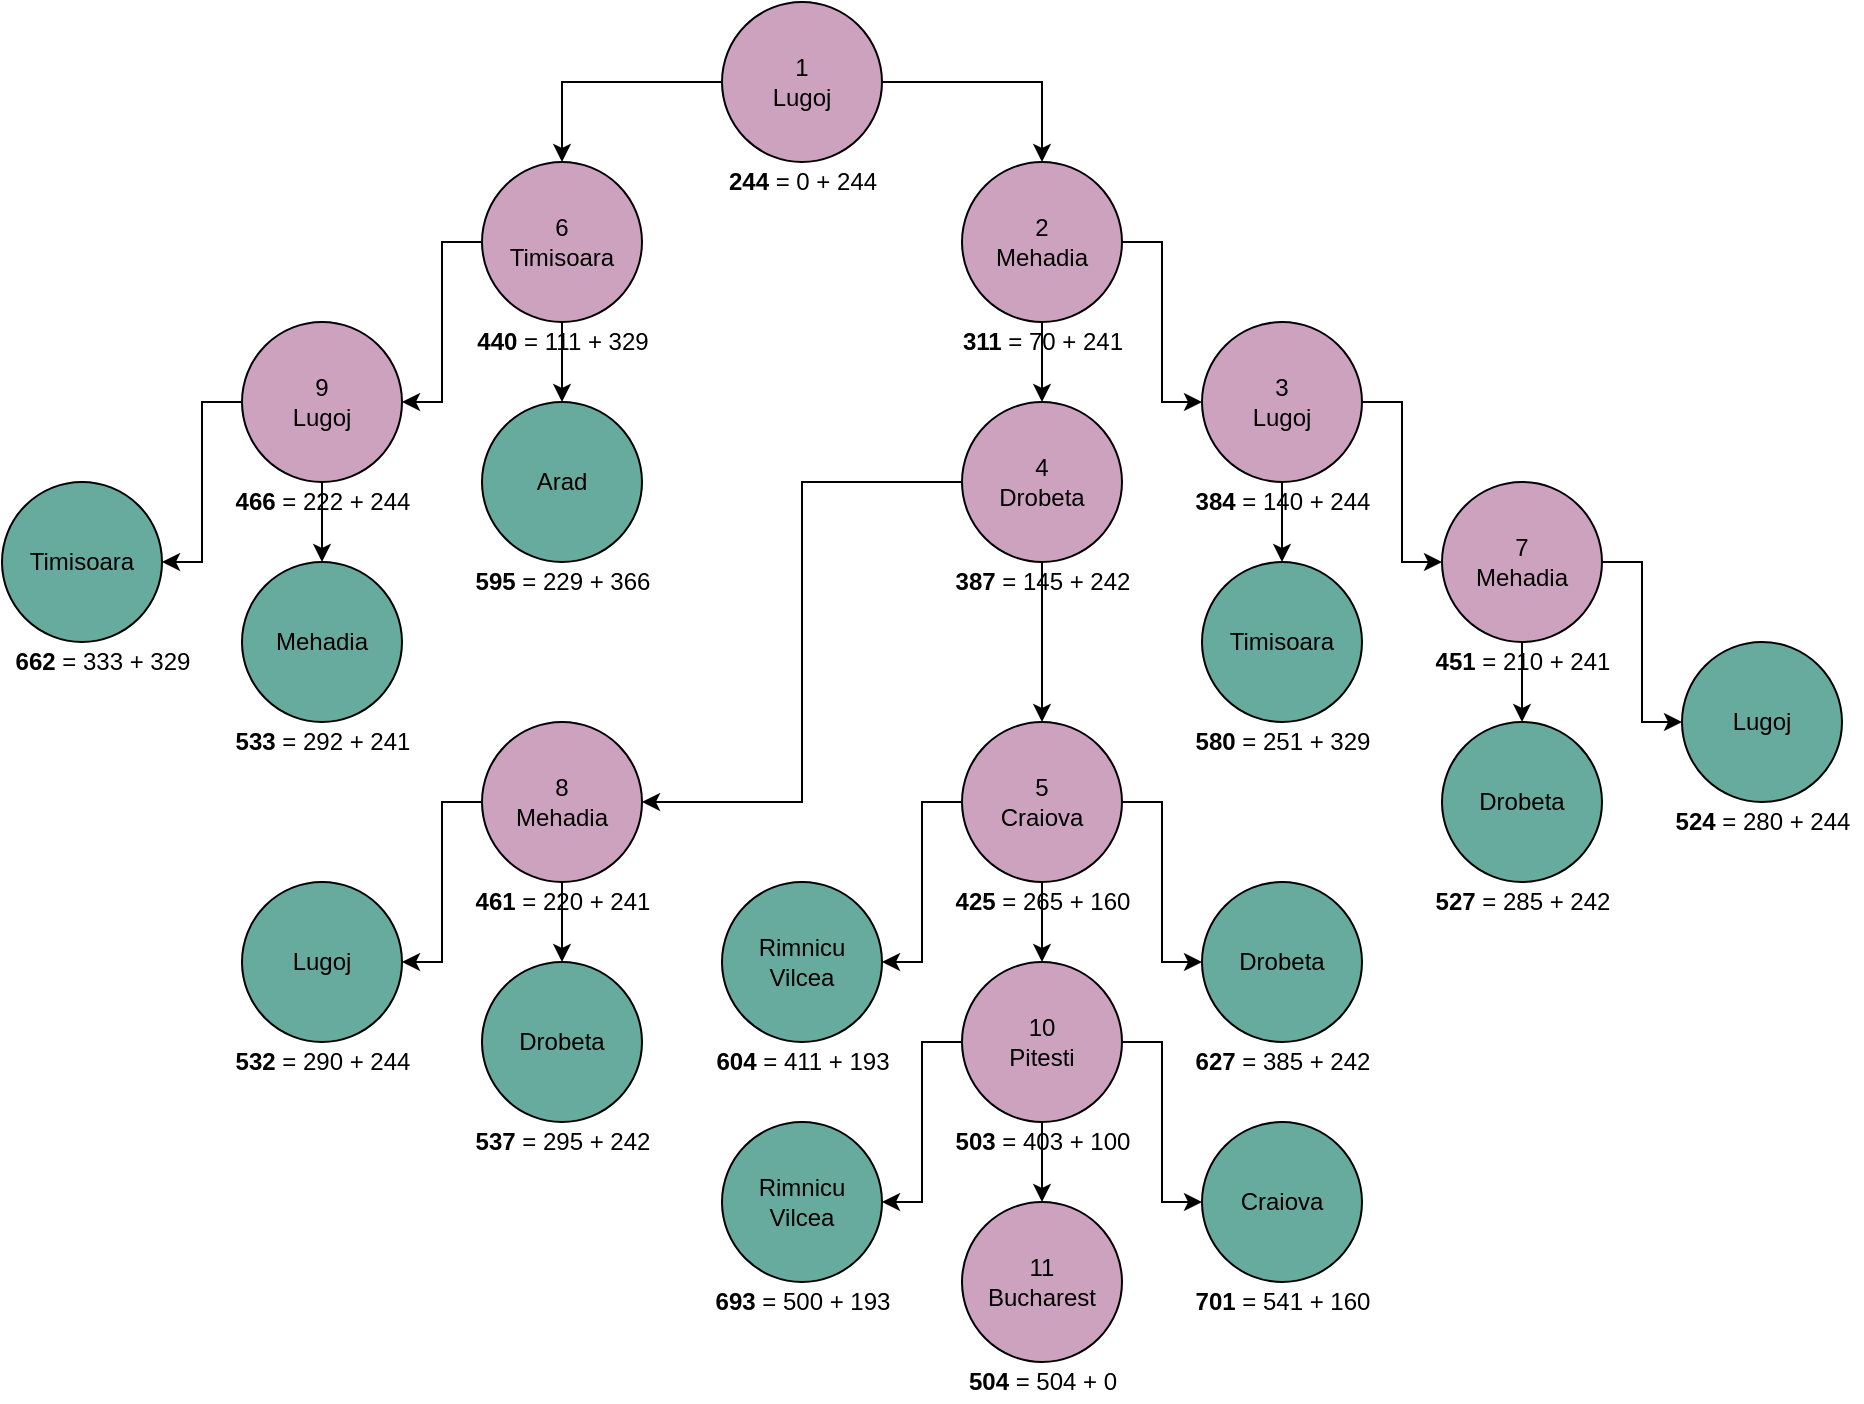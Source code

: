 <mxfile version="16.5.4" type="device"><diagram id="wIdS5pl8Cy_wpcn6n3ME" name="Page-1"><mxGraphModel dx="1305" dy="949" grid="1" gridSize="10" guides="1" tooltips="1" connect="1" arrows="1" fold="1" page="1" pageScale="1" pageWidth="850" pageHeight="1100" math="0" shadow="0"><root><mxCell id="0"/><mxCell id="1" parent="0"/><mxCell id="e4lCDZ-ZiroVvEY7ExdJ-6" style="edgeStyle=orthogonalEdgeStyle;rounded=0;orthogonalLoop=1;jettySize=auto;html=1;entryX=0.5;entryY=0;entryDx=0;entryDy=0;" edge="1" parent="1" source="e4lCDZ-ZiroVvEY7ExdJ-1" target="e4lCDZ-ZiroVvEY7ExdJ-3"><mxGeometry relative="1" as="geometry"/></mxCell><mxCell id="e4lCDZ-ZiroVvEY7ExdJ-7" style="edgeStyle=orthogonalEdgeStyle;rounded=0;orthogonalLoop=1;jettySize=auto;html=1;entryX=0.5;entryY=0;entryDx=0;entryDy=0;" edge="1" parent="1" source="e4lCDZ-ZiroVvEY7ExdJ-1" target="e4lCDZ-ZiroVvEY7ExdJ-2"><mxGeometry relative="1" as="geometry"/></mxCell><mxCell id="e4lCDZ-ZiroVvEY7ExdJ-1" value="1&lt;br&gt;Lugoj" style="ellipse;whiteSpace=wrap;html=1;aspect=fixed;fillColor=#CDA2BE;" vertex="1" parent="1"><mxGeometry x="360" width="80" height="80" as="geometry"/></mxCell><mxCell id="e4lCDZ-ZiroVvEY7ExdJ-40" style="edgeStyle=orthogonalEdgeStyle;rounded=0;orthogonalLoop=1;jettySize=auto;html=1;entryX=1;entryY=0.5;entryDx=0;entryDy=0;" edge="1" parent="1" source="e4lCDZ-ZiroVvEY7ExdJ-2" target="e4lCDZ-ZiroVvEY7ExdJ-38"><mxGeometry relative="1" as="geometry"/></mxCell><mxCell id="e4lCDZ-ZiroVvEY7ExdJ-41" style="edgeStyle=orthogonalEdgeStyle;rounded=0;orthogonalLoop=1;jettySize=auto;html=1;entryX=0.5;entryY=0;entryDx=0;entryDy=0;" edge="1" parent="1" source="e4lCDZ-ZiroVvEY7ExdJ-2" target="e4lCDZ-ZiroVvEY7ExdJ-39"><mxGeometry relative="1" as="geometry"/></mxCell><mxCell id="e4lCDZ-ZiroVvEY7ExdJ-2" value="6&lt;br&gt;Timisoara" style="ellipse;whiteSpace=wrap;html=1;aspect=fixed;fillColor=#CDA2BE;" vertex="1" parent="1"><mxGeometry x="240" y="80" width="80" height="80" as="geometry"/></mxCell><mxCell id="e4lCDZ-ZiroVvEY7ExdJ-11" style="edgeStyle=orthogonalEdgeStyle;rounded=0;orthogonalLoop=1;jettySize=auto;html=1;entryX=0.5;entryY=0;entryDx=0;entryDy=0;" edge="1" parent="1" source="e4lCDZ-ZiroVvEY7ExdJ-3" target="e4lCDZ-ZiroVvEY7ExdJ-10"><mxGeometry relative="1" as="geometry"/></mxCell><mxCell id="e4lCDZ-ZiroVvEY7ExdJ-12" style="edgeStyle=orthogonalEdgeStyle;rounded=0;orthogonalLoop=1;jettySize=auto;html=1;entryX=0;entryY=0.5;entryDx=0;entryDy=0;" edge="1" parent="1" source="e4lCDZ-ZiroVvEY7ExdJ-3" target="e4lCDZ-ZiroVvEY7ExdJ-9"><mxGeometry relative="1" as="geometry"/></mxCell><mxCell id="e4lCDZ-ZiroVvEY7ExdJ-3" value="2&lt;br&gt;Mehadia" style="ellipse;whiteSpace=wrap;html=1;aspect=fixed;fillColor=#CDA2BE;" vertex="1" parent="1"><mxGeometry x="480" y="80" width="80" height="80" as="geometry"/></mxCell><mxCell id="e4lCDZ-ZiroVvEY7ExdJ-4" value="&lt;b&gt;244&lt;/b&gt;&amp;nbsp;= 0 + 244" style="text;html=1;resizable=0;autosize=1;align=center;verticalAlign=middle;points=[];fillColor=none;strokeColor=none;rounded=0;" vertex="1" parent="1"><mxGeometry x="355" y="80" width="90" height="20" as="geometry"/></mxCell><mxCell id="e4lCDZ-ZiroVvEY7ExdJ-5" value="&lt;b&gt;311&lt;/b&gt; = 70 + 241" style="text;html=1;resizable=0;autosize=1;align=center;verticalAlign=middle;points=[];fillColor=none;strokeColor=none;rounded=0;" vertex="1" parent="1"><mxGeometry x="470" y="160" width="100" height="20" as="geometry"/></mxCell><mxCell id="e4lCDZ-ZiroVvEY7ExdJ-8" value="&lt;b&gt;440&lt;/b&gt; = 111 + 329" style="text;html=1;resizable=0;autosize=1;align=center;verticalAlign=middle;points=[];fillColor=none;strokeColor=none;rounded=0;" vertex="1" parent="1"><mxGeometry x="230" y="160" width="100" height="20" as="geometry"/></mxCell><mxCell id="e4lCDZ-ZiroVvEY7ExdJ-18" style="edgeStyle=orthogonalEdgeStyle;rounded=0;orthogonalLoop=1;jettySize=auto;html=1;entryX=0;entryY=0.5;entryDx=0;entryDy=0;" edge="1" parent="1" source="e4lCDZ-ZiroVvEY7ExdJ-9" target="e4lCDZ-ZiroVvEY7ExdJ-16"><mxGeometry relative="1" as="geometry"/></mxCell><mxCell id="e4lCDZ-ZiroVvEY7ExdJ-20" style="edgeStyle=orthogonalEdgeStyle;rounded=0;orthogonalLoop=1;jettySize=auto;html=1;" edge="1" parent="1" source="e4lCDZ-ZiroVvEY7ExdJ-9" target="e4lCDZ-ZiroVvEY7ExdJ-15"><mxGeometry relative="1" as="geometry"/></mxCell><mxCell id="e4lCDZ-ZiroVvEY7ExdJ-9" value="3&lt;br&gt;Lugoj" style="ellipse;whiteSpace=wrap;html=1;aspect=fixed;fillColor=#CDA2BE;" vertex="1" parent="1"><mxGeometry x="600" y="160" width="80" height="80" as="geometry"/></mxCell><mxCell id="e4lCDZ-ZiroVvEY7ExdJ-25" style="edgeStyle=orthogonalEdgeStyle;rounded=0;orthogonalLoop=1;jettySize=auto;html=1;entryX=0.5;entryY=0;entryDx=0;entryDy=0;" edge="1" parent="1" source="e4lCDZ-ZiroVvEY7ExdJ-10" target="e4lCDZ-ZiroVvEY7ExdJ-24"><mxGeometry relative="1" as="geometry"/></mxCell><mxCell id="e4lCDZ-ZiroVvEY7ExdJ-26" style="edgeStyle=orthogonalEdgeStyle;rounded=0;orthogonalLoop=1;jettySize=auto;html=1;entryX=1;entryY=0.5;entryDx=0;entryDy=0;" edge="1" parent="1" source="e4lCDZ-ZiroVvEY7ExdJ-10" target="e4lCDZ-ZiroVvEY7ExdJ-23"><mxGeometry relative="1" as="geometry"/></mxCell><mxCell id="e4lCDZ-ZiroVvEY7ExdJ-10" value="4&lt;br&gt;Drobeta" style="ellipse;whiteSpace=wrap;html=1;aspect=fixed;fillColor=#CDA2BE;" vertex="1" parent="1"><mxGeometry x="480" y="200" width="80" height="80" as="geometry"/></mxCell><mxCell id="e4lCDZ-ZiroVvEY7ExdJ-14" value="&lt;b&gt;387&lt;/b&gt;&amp;nbsp;= 145 + 242" style="text;html=1;resizable=0;autosize=1;align=center;verticalAlign=middle;points=[];fillColor=none;strokeColor=none;rounded=0;" vertex="1" parent="1"><mxGeometry x="470" y="280" width="100" height="20" as="geometry"/></mxCell><mxCell id="e4lCDZ-ZiroVvEY7ExdJ-15" value="Timisoara" style="ellipse;whiteSpace=wrap;html=1;aspect=fixed;fillColor=#67AB9F;" vertex="1" parent="1"><mxGeometry x="600" y="280" width="80" height="80" as="geometry"/></mxCell><mxCell id="e4lCDZ-ZiroVvEY7ExdJ-51" style="edgeStyle=orthogonalEdgeStyle;rounded=0;orthogonalLoop=1;jettySize=auto;html=1;entryX=0.5;entryY=0;entryDx=0;entryDy=0;" edge="1" parent="1" source="e4lCDZ-ZiroVvEY7ExdJ-16" target="e4lCDZ-ZiroVvEY7ExdJ-48"><mxGeometry relative="1" as="geometry"/></mxCell><mxCell id="e4lCDZ-ZiroVvEY7ExdJ-52" style="edgeStyle=orthogonalEdgeStyle;rounded=0;orthogonalLoop=1;jettySize=auto;html=1;entryX=0;entryY=0.5;entryDx=0;entryDy=0;" edge="1" parent="1" source="e4lCDZ-ZiroVvEY7ExdJ-16" target="e4lCDZ-ZiroVvEY7ExdJ-47"><mxGeometry relative="1" as="geometry"/></mxCell><mxCell id="e4lCDZ-ZiroVvEY7ExdJ-16" value="7&lt;br&gt;Mehadia" style="ellipse;whiteSpace=wrap;html=1;aspect=fixed;fillColor=#CDA2BE;" vertex="1" parent="1"><mxGeometry x="720" y="240" width="80" height="80" as="geometry"/></mxCell><mxCell id="e4lCDZ-ZiroVvEY7ExdJ-13" value="&lt;b&gt;384&lt;/b&gt; = 140 + 244" style="text;html=1;resizable=0;autosize=1;align=center;verticalAlign=middle;points=[];fillColor=none;strokeColor=none;rounded=0;" vertex="1" parent="1"><mxGeometry x="590" y="240" width="100" height="20" as="geometry"/></mxCell><mxCell id="e4lCDZ-ZiroVvEY7ExdJ-21" value="&lt;b&gt;580&lt;/b&gt;&amp;nbsp;= 251 + 329" style="text;html=1;resizable=0;autosize=1;align=center;verticalAlign=middle;points=[];fillColor=none;strokeColor=none;rounded=0;" vertex="1" parent="1"><mxGeometry x="590" y="360" width="100" height="20" as="geometry"/></mxCell><mxCell id="e4lCDZ-ZiroVvEY7ExdJ-22" value="&lt;b&gt;451&lt;/b&gt;&amp;nbsp;= 210 + 241" style="text;html=1;resizable=0;autosize=1;align=center;verticalAlign=middle;points=[];fillColor=none;strokeColor=none;rounded=0;" vertex="1" parent="1"><mxGeometry x="710" y="320" width="100" height="20" as="geometry"/></mxCell><mxCell id="e4lCDZ-ZiroVvEY7ExdJ-57" style="edgeStyle=orthogonalEdgeStyle;rounded=0;orthogonalLoop=1;jettySize=auto;html=1;" edge="1" parent="1" source="e4lCDZ-ZiroVvEY7ExdJ-23" target="e4lCDZ-ZiroVvEY7ExdJ-53"><mxGeometry relative="1" as="geometry"/></mxCell><mxCell id="e4lCDZ-ZiroVvEY7ExdJ-58" style="edgeStyle=orthogonalEdgeStyle;rounded=0;orthogonalLoop=1;jettySize=auto;html=1;entryX=0.5;entryY=0;entryDx=0;entryDy=0;" edge="1" parent="1" source="e4lCDZ-ZiroVvEY7ExdJ-23" target="e4lCDZ-ZiroVvEY7ExdJ-54"><mxGeometry relative="1" as="geometry"/></mxCell><mxCell id="e4lCDZ-ZiroVvEY7ExdJ-23" value="8&lt;br&gt;Mehadia" style="ellipse;whiteSpace=wrap;html=1;aspect=fixed;fillColor=#CDA2BE;" vertex="1" parent="1"><mxGeometry x="240" y="360" width="80" height="80" as="geometry"/></mxCell><mxCell id="e4lCDZ-ZiroVvEY7ExdJ-32" style="edgeStyle=orthogonalEdgeStyle;rounded=0;orthogonalLoop=1;jettySize=auto;html=1;entryX=0.5;entryY=0;entryDx=0;entryDy=0;" edge="1" parent="1" source="e4lCDZ-ZiroVvEY7ExdJ-24" target="e4lCDZ-ZiroVvEY7ExdJ-31"><mxGeometry relative="1" as="geometry"/></mxCell><mxCell id="e4lCDZ-ZiroVvEY7ExdJ-33" style="edgeStyle=orthogonalEdgeStyle;rounded=0;orthogonalLoop=1;jettySize=auto;html=1;" edge="1" parent="1" source="e4lCDZ-ZiroVvEY7ExdJ-24" target="e4lCDZ-ZiroVvEY7ExdJ-30"><mxGeometry relative="1" as="geometry"/></mxCell><mxCell id="e4lCDZ-ZiroVvEY7ExdJ-34" style="edgeStyle=orthogonalEdgeStyle;rounded=0;orthogonalLoop=1;jettySize=auto;html=1;entryX=0;entryY=0.5;entryDx=0;entryDy=0;" edge="1" parent="1" source="e4lCDZ-ZiroVvEY7ExdJ-24" target="e4lCDZ-ZiroVvEY7ExdJ-29"><mxGeometry relative="1" as="geometry"/></mxCell><mxCell id="e4lCDZ-ZiroVvEY7ExdJ-24" value="5&lt;br&gt;Craiova" style="ellipse;whiteSpace=wrap;html=1;aspect=fixed;fillColor=#CDA2BE;" vertex="1" parent="1"><mxGeometry x="480" y="360" width="80" height="80" as="geometry"/></mxCell><mxCell id="e4lCDZ-ZiroVvEY7ExdJ-27" value="&lt;b&gt;425&lt;/b&gt;&amp;nbsp;= 265 + 160" style="text;html=1;resizable=0;autosize=1;align=center;verticalAlign=middle;points=[];fillColor=none;strokeColor=none;rounded=0;" vertex="1" parent="1"><mxGeometry x="470" y="440" width="100" height="20" as="geometry"/></mxCell><mxCell id="e4lCDZ-ZiroVvEY7ExdJ-28" value="&lt;b&gt;461&lt;/b&gt; = 220 + 241" style="text;html=1;resizable=0;autosize=1;align=center;verticalAlign=middle;points=[];fillColor=none;strokeColor=none;rounded=0;" vertex="1" parent="1"><mxGeometry x="230" y="440" width="100" height="20" as="geometry"/></mxCell><mxCell id="e4lCDZ-ZiroVvEY7ExdJ-29" value="Drobeta" style="ellipse;whiteSpace=wrap;html=1;aspect=fixed;fillColor=#67AB9F;" vertex="1" parent="1"><mxGeometry x="600" y="440" width="80" height="80" as="geometry"/></mxCell><mxCell id="e4lCDZ-ZiroVvEY7ExdJ-30" value="Rimnicu Vilcea" style="ellipse;whiteSpace=wrap;html=1;aspect=fixed;fillColor=#67AB9F;" vertex="1" parent="1"><mxGeometry x="360" y="440" width="80" height="80" as="geometry"/></mxCell><mxCell id="e4lCDZ-ZiroVvEY7ExdJ-70" style="edgeStyle=orthogonalEdgeStyle;rounded=0;orthogonalLoop=1;jettySize=auto;html=1;entryX=0.5;entryY=0;entryDx=0;entryDy=0;" edge="1" parent="1" source="e4lCDZ-ZiroVvEY7ExdJ-31" target="e4lCDZ-ZiroVvEY7ExdJ-69"><mxGeometry relative="1" as="geometry"/></mxCell><mxCell id="e4lCDZ-ZiroVvEY7ExdJ-71" style="edgeStyle=orthogonalEdgeStyle;rounded=0;orthogonalLoop=1;jettySize=auto;html=1;entryX=0;entryY=0.5;entryDx=0;entryDy=0;" edge="1" parent="1" source="e4lCDZ-ZiroVvEY7ExdJ-31" target="e4lCDZ-ZiroVvEY7ExdJ-67"><mxGeometry relative="1" as="geometry"/></mxCell><mxCell id="e4lCDZ-ZiroVvEY7ExdJ-72" style="edgeStyle=orthogonalEdgeStyle;rounded=0;orthogonalLoop=1;jettySize=auto;html=1;entryX=1;entryY=0.5;entryDx=0;entryDy=0;" edge="1" parent="1" source="e4lCDZ-ZiroVvEY7ExdJ-31" target="e4lCDZ-ZiroVvEY7ExdJ-68"><mxGeometry relative="1" as="geometry"/></mxCell><mxCell id="e4lCDZ-ZiroVvEY7ExdJ-31" value="10&lt;br&gt;Pitesti" style="ellipse;whiteSpace=wrap;html=1;aspect=fixed;fillColor=#CDA2BE;" vertex="1" parent="1"><mxGeometry x="480" y="480" width="80" height="80" as="geometry"/></mxCell><mxCell id="e4lCDZ-ZiroVvEY7ExdJ-35" value="&lt;b&gt;627&lt;/b&gt;&amp;nbsp;= 385 + 242" style="text;html=1;resizable=0;autosize=1;align=center;verticalAlign=middle;points=[];fillColor=none;strokeColor=none;rounded=0;" vertex="1" parent="1"><mxGeometry x="590" y="520" width="100" height="20" as="geometry"/></mxCell><mxCell id="e4lCDZ-ZiroVvEY7ExdJ-36" value="&lt;b&gt;604&lt;/b&gt;&amp;nbsp;= 411 + 193" style="text;html=1;resizable=0;autosize=1;align=center;verticalAlign=middle;points=[];fillColor=none;strokeColor=none;rounded=0;" vertex="1" parent="1"><mxGeometry x="350" y="520" width="100" height="20" as="geometry"/></mxCell><mxCell id="e4lCDZ-ZiroVvEY7ExdJ-37" value="&lt;b&gt;503&lt;/b&gt;&amp;nbsp;= 403 + 100" style="text;html=1;resizable=0;autosize=1;align=center;verticalAlign=middle;points=[];fillColor=none;strokeColor=none;rounded=0;" vertex="1" parent="1"><mxGeometry x="470" y="560" width="100" height="20" as="geometry"/></mxCell><mxCell id="e4lCDZ-ZiroVvEY7ExdJ-63" style="edgeStyle=orthogonalEdgeStyle;rounded=0;orthogonalLoop=1;jettySize=auto;html=1;entryX=0.5;entryY=0;entryDx=0;entryDy=0;" edge="1" parent="1" source="e4lCDZ-ZiroVvEY7ExdJ-38" target="e4lCDZ-ZiroVvEY7ExdJ-60"><mxGeometry relative="1" as="geometry"/></mxCell><mxCell id="e4lCDZ-ZiroVvEY7ExdJ-64" style="edgeStyle=orthogonalEdgeStyle;rounded=0;orthogonalLoop=1;jettySize=auto;html=1;entryX=1;entryY=0.5;entryDx=0;entryDy=0;" edge="1" parent="1" source="e4lCDZ-ZiroVvEY7ExdJ-38" target="e4lCDZ-ZiroVvEY7ExdJ-59"><mxGeometry relative="1" as="geometry"/></mxCell><mxCell id="e4lCDZ-ZiroVvEY7ExdJ-38" value="9&lt;br&gt;Lugoj" style="ellipse;whiteSpace=wrap;html=1;aspect=fixed;fillColor=#CDA2BE;" vertex="1" parent="1"><mxGeometry x="120" y="160" width="80" height="80" as="geometry"/></mxCell><mxCell id="e4lCDZ-ZiroVvEY7ExdJ-39" value="Arad" style="ellipse;whiteSpace=wrap;html=1;aspect=fixed;fillColor=#67AB9F;" vertex="1" parent="1"><mxGeometry x="240" y="200" width="80" height="80" as="geometry"/></mxCell><mxCell id="e4lCDZ-ZiroVvEY7ExdJ-42" value="&lt;b&gt;595&lt;/b&gt; = 229 + 366" style="text;html=1;resizable=0;autosize=1;align=center;verticalAlign=middle;points=[];fillColor=none;strokeColor=none;rounded=0;" vertex="1" parent="1"><mxGeometry x="230" y="280" width="100" height="20" as="geometry"/></mxCell><mxCell id="e4lCDZ-ZiroVvEY7ExdJ-44" value="&lt;b&gt;466&lt;/b&gt; = 222 + 244" style="text;html=1;resizable=0;autosize=1;align=center;verticalAlign=middle;points=[];fillColor=none;strokeColor=none;rounded=0;" vertex="1" parent="1"><mxGeometry x="110" y="240" width="100" height="20" as="geometry"/></mxCell><mxCell id="e4lCDZ-ZiroVvEY7ExdJ-47" value="Lugoj" style="ellipse;whiteSpace=wrap;html=1;aspect=fixed;fillColor=#67AB9F;" vertex="1" parent="1"><mxGeometry x="840" y="320" width="80" height="80" as="geometry"/></mxCell><mxCell id="e4lCDZ-ZiroVvEY7ExdJ-48" value="Drobeta" style="ellipse;whiteSpace=wrap;html=1;aspect=fixed;fillColor=#67AB9F;" vertex="1" parent="1"><mxGeometry x="720" y="360" width="80" height="80" as="geometry"/></mxCell><mxCell id="e4lCDZ-ZiroVvEY7ExdJ-49" value="&lt;b&gt;527&lt;/b&gt;&amp;nbsp;= 285 + 242" style="text;html=1;resizable=0;autosize=1;align=center;verticalAlign=middle;points=[];fillColor=none;strokeColor=none;rounded=0;" vertex="1" parent="1"><mxGeometry x="710" y="440" width="100" height="20" as="geometry"/></mxCell><mxCell id="e4lCDZ-ZiroVvEY7ExdJ-50" value="&lt;b&gt;524&lt;/b&gt; = 280 + 244" style="text;html=1;resizable=0;autosize=1;align=center;verticalAlign=middle;points=[];fillColor=none;strokeColor=none;rounded=0;" vertex="1" parent="1"><mxGeometry x="830" y="400" width="100" height="20" as="geometry"/></mxCell><mxCell id="e4lCDZ-ZiroVvEY7ExdJ-53" value="Lugoj" style="ellipse;whiteSpace=wrap;html=1;aspect=fixed;fillColor=#67AB9F;" vertex="1" parent="1"><mxGeometry x="120" y="440" width="80" height="80" as="geometry"/></mxCell><mxCell id="e4lCDZ-ZiroVvEY7ExdJ-54" value="Drobeta" style="ellipse;whiteSpace=wrap;html=1;aspect=fixed;fillColor=#67AB9F;" vertex="1" parent="1"><mxGeometry x="240" y="480" width="80" height="80" as="geometry"/></mxCell><mxCell id="e4lCDZ-ZiroVvEY7ExdJ-55" value="&lt;b&gt;537&lt;/b&gt;&amp;nbsp;= 295 + 242" style="text;html=1;resizable=0;autosize=1;align=center;verticalAlign=middle;points=[];fillColor=none;strokeColor=none;rounded=0;" vertex="1" parent="1"><mxGeometry x="230" y="560" width="100" height="20" as="geometry"/></mxCell><mxCell id="e4lCDZ-ZiroVvEY7ExdJ-56" value="&lt;b&gt;532&lt;/b&gt; = 290 + 244" style="text;html=1;resizable=0;autosize=1;align=center;verticalAlign=middle;points=[];fillColor=none;strokeColor=none;rounded=0;" vertex="1" parent="1"><mxGeometry x="110" y="520" width="100" height="20" as="geometry"/></mxCell><mxCell id="e4lCDZ-ZiroVvEY7ExdJ-59" value="Timisoara" style="ellipse;whiteSpace=wrap;html=1;aspect=fixed;fillColor=#67AB9F;" vertex="1" parent="1"><mxGeometry y="240" width="80" height="80" as="geometry"/></mxCell><mxCell id="e4lCDZ-ZiroVvEY7ExdJ-60" value="Mehadia" style="ellipse;whiteSpace=wrap;html=1;aspect=fixed;fillColor=#67AB9F;" vertex="1" parent="1"><mxGeometry x="120" y="280" width="80" height="80" as="geometry"/></mxCell><mxCell id="e4lCDZ-ZiroVvEY7ExdJ-65" value="&lt;b&gt;662&lt;/b&gt; = 333 + 329" style="text;html=1;resizable=0;autosize=1;align=center;verticalAlign=middle;points=[];fillColor=none;strokeColor=none;rounded=0;" vertex="1" parent="1"><mxGeometry y="320" width="100" height="20" as="geometry"/></mxCell><mxCell id="e4lCDZ-ZiroVvEY7ExdJ-66" value="&lt;b&gt;533&lt;/b&gt; = 292 + 241" style="text;html=1;resizable=0;autosize=1;align=center;verticalAlign=middle;points=[];fillColor=none;strokeColor=none;rounded=0;" vertex="1" parent="1"><mxGeometry x="110" y="360" width="100" height="20" as="geometry"/></mxCell><mxCell id="e4lCDZ-ZiroVvEY7ExdJ-67" value="Craiova" style="ellipse;whiteSpace=wrap;html=1;aspect=fixed;fillColor=#67AB9F;" vertex="1" parent="1"><mxGeometry x="600" y="560" width="80" height="80" as="geometry"/></mxCell><mxCell id="e4lCDZ-ZiroVvEY7ExdJ-68" value="Rimnicu Vilcea" style="ellipse;whiteSpace=wrap;html=1;aspect=fixed;fillColor=#67AB9F;" vertex="1" parent="1"><mxGeometry x="360" y="560" width="80" height="80" as="geometry"/></mxCell><mxCell id="e4lCDZ-ZiroVvEY7ExdJ-69" value="11&lt;br&gt;Bucharest" style="ellipse;whiteSpace=wrap;html=1;aspect=fixed;fillColor=#CDA2BE;" vertex="1" parent="1"><mxGeometry x="480" y="600" width="80" height="80" as="geometry"/></mxCell><mxCell id="e4lCDZ-ZiroVvEY7ExdJ-73" value="&lt;b&gt;693&lt;/b&gt;&amp;nbsp;= 500 + 193" style="text;html=1;resizable=0;autosize=1;align=center;verticalAlign=middle;points=[];fillColor=none;strokeColor=none;rounded=0;" vertex="1" parent="1"><mxGeometry x="350" y="640" width="100" height="20" as="geometry"/></mxCell><mxCell id="e4lCDZ-ZiroVvEY7ExdJ-74" value="&lt;b&gt;701&lt;/b&gt; = 541 + 160" style="text;html=1;resizable=0;autosize=1;align=center;verticalAlign=middle;points=[];fillColor=none;strokeColor=none;rounded=0;" vertex="1" parent="1"><mxGeometry x="590" y="640" width="100" height="20" as="geometry"/></mxCell><mxCell id="e4lCDZ-ZiroVvEY7ExdJ-75" value="&lt;b&gt;504&lt;/b&gt; = 504 + 0" style="text;html=1;resizable=0;autosize=1;align=center;verticalAlign=middle;points=[];fillColor=none;strokeColor=none;rounded=0;" vertex="1" parent="1"><mxGeometry x="475" y="680" width="90" height="20" as="geometry"/></mxCell></root></mxGraphModel></diagram></mxfile>